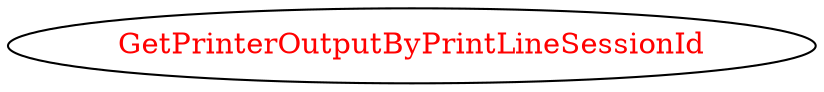 digraph dependencyGraph {
 concentrate=true;
 ranksep="2.0";
 rankdir="LR"; 
 splines="ortho";
"GetPrinterOutputByPrintLineSessionId" [fontcolor="red"];
}